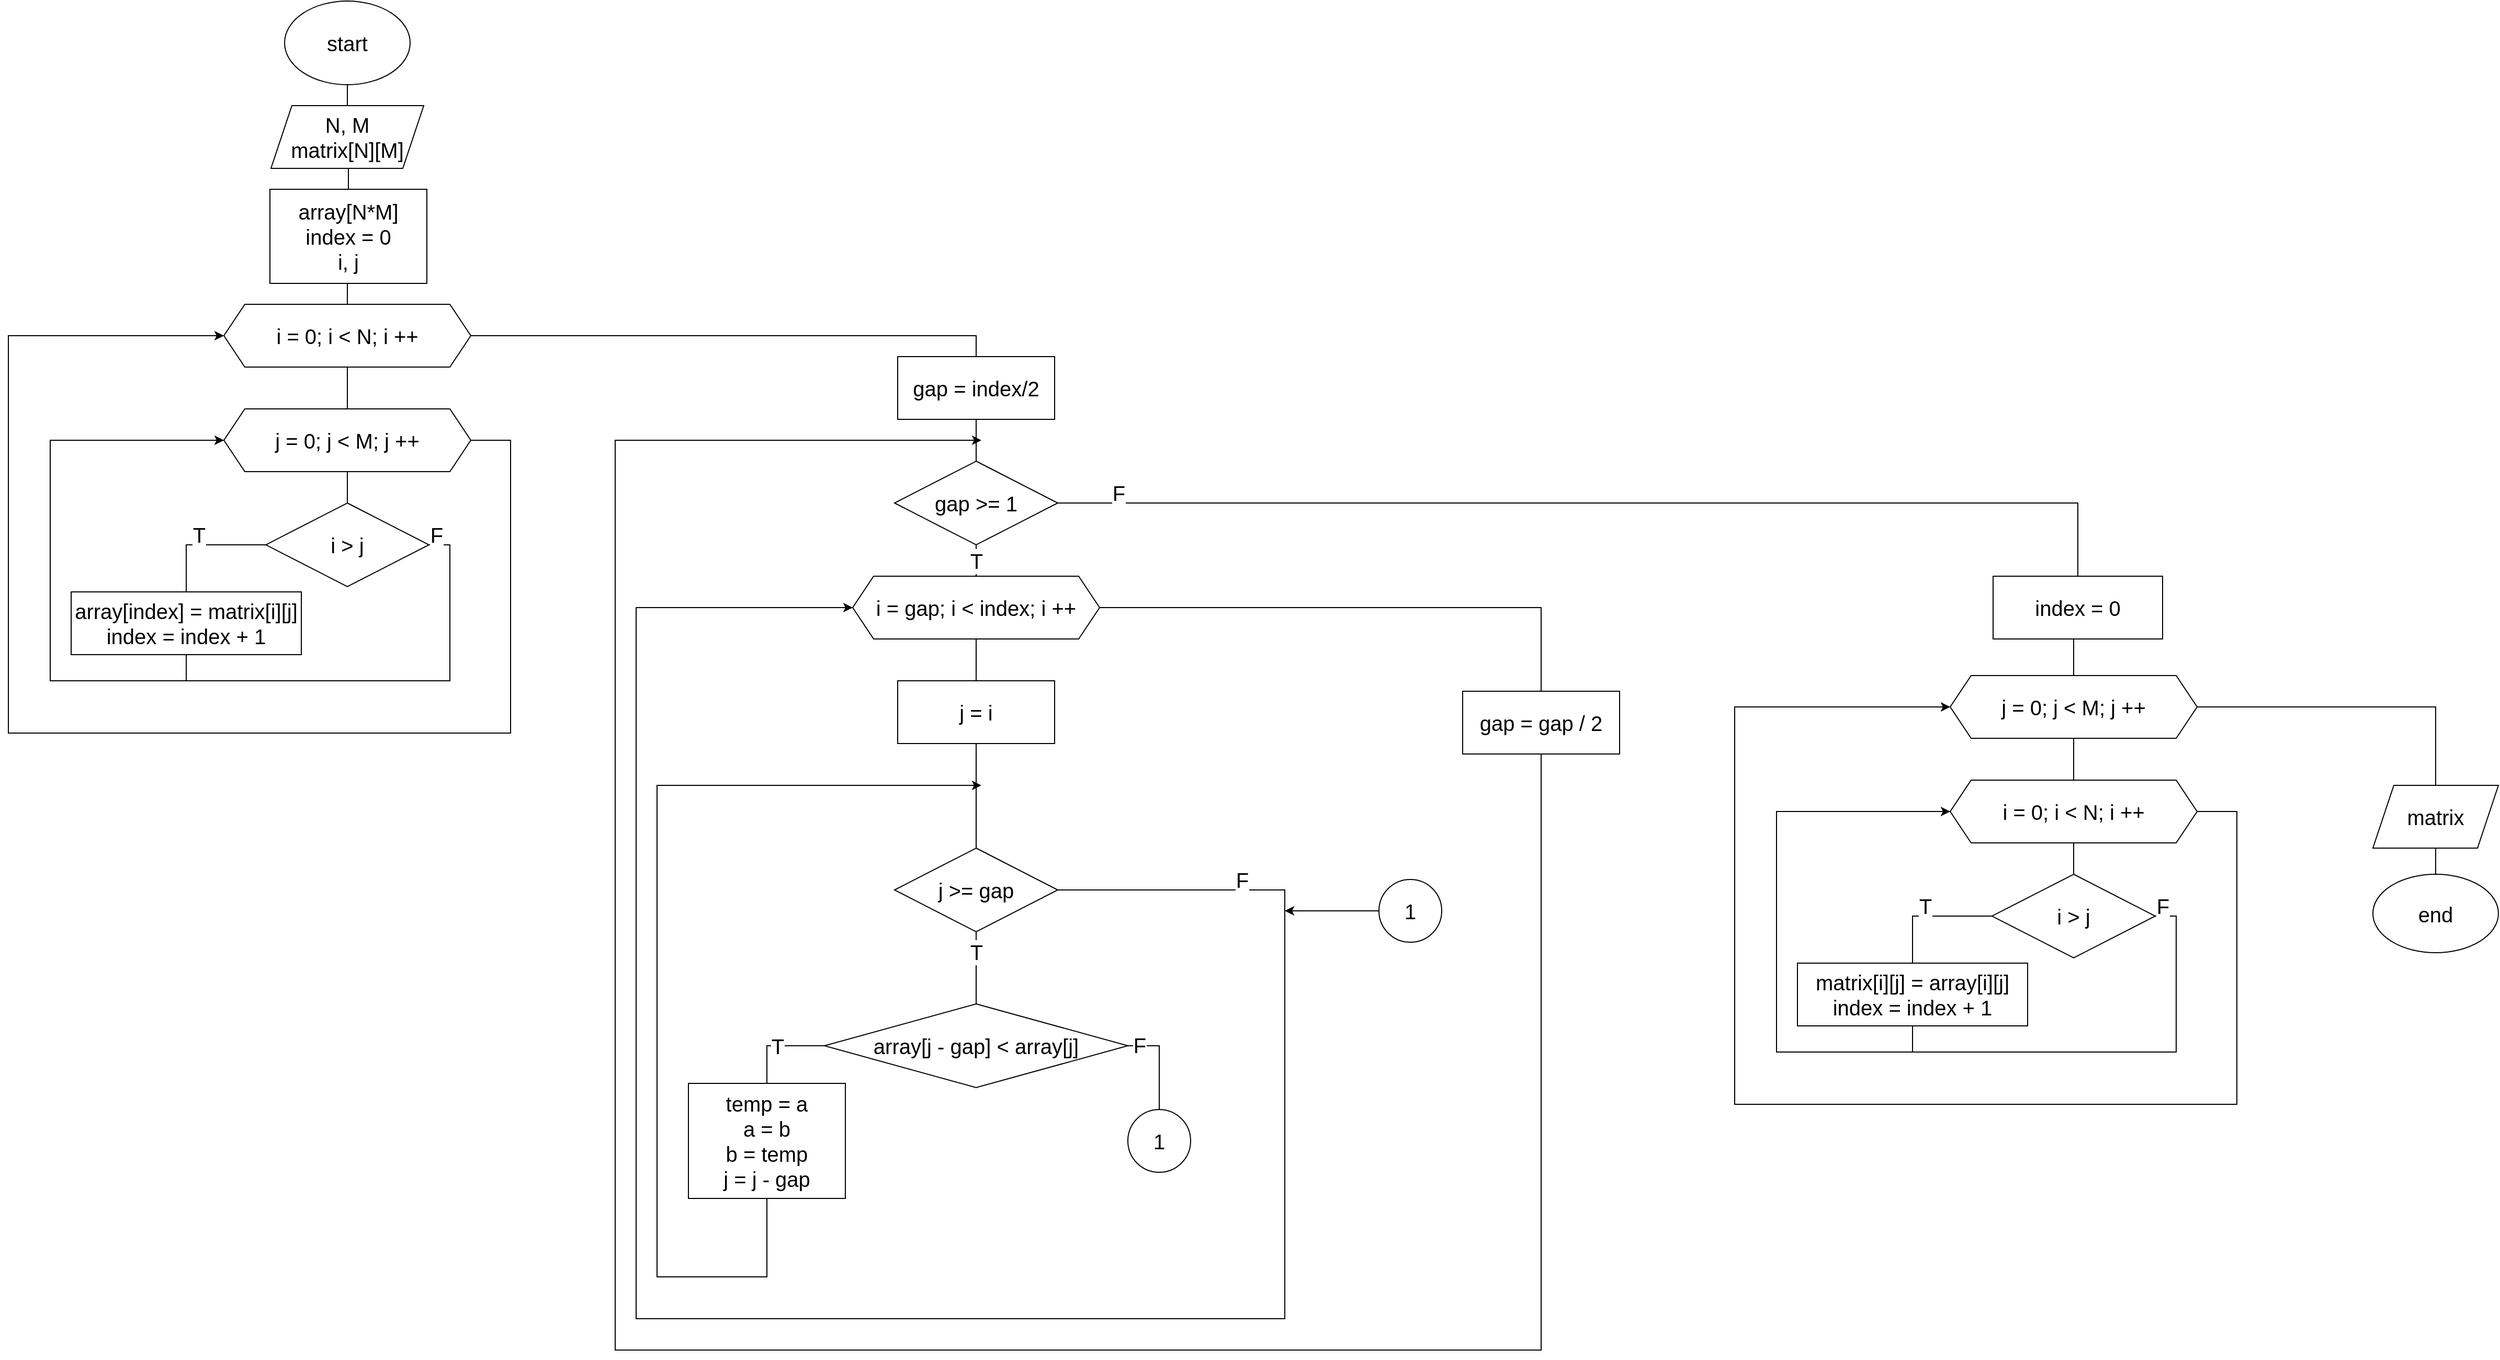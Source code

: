 <mxfile version="15.8.7" type="device"><diagram id="6JETE2p2k07lJbBTGSUk" name="Page-1"><mxGraphModel dx="2966" dy="1854" grid="1" gridSize="10" guides="1" tooltips="1" connect="1" arrows="1" fold="1" page="1" pageScale="1" pageWidth="827" pageHeight="1169" math="0" shadow="0"><root><mxCell id="0"/><mxCell id="1" parent="0"/><mxCell id="Xf9jnwYMQL63ikorXjr7-3" style="edgeStyle=orthogonalEdgeStyle;rounded=0;orthogonalLoop=1;jettySize=auto;html=1;exitX=0.5;exitY=1;exitDx=0;exitDy=0;entryX=0.5;entryY=0;entryDx=0;entryDy=0;fontSize=20;endArrow=none;endFill=0;" parent="1" source="Xf9jnwYMQL63ikorXjr7-1" target="Xf9jnwYMQL63ikorXjr7-2" edge="1"><mxGeometry relative="1" as="geometry"/></mxCell><mxCell id="Xf9jnwYMQL63ikorXjr7-1" value="&lt;font style=&quot;font-size: 20px&quot;&gt;start&lt;/font&gt;" style="ellipse;whiteSpace=wrap;html=1;" parent="1" vertex="1"><mxGeometry x="354" y="20" width="120" height="80" as="geometry"/></mxCell><mxCell id="Xf9jnwYMQL63ikorXjr7-5" style="edgeStyle=orthogonalEdgeStyle;rounded=0;orthogonalLoop=1;jettySize=auto;html=1;exitX=0.5;exitY=1;exitDx=0;exitDy=0;entryX=0.5;entryY=0;entryDx=0;entryDy=0;fontSize=20;endArrow=none;endFill=0;" parent="1" source="Xf9jnwYMQL63ikorXjr7-2" target="Xf9jnwYMQL63ikorXjr7-4" edge="1"><mxGeometry relative="1" as="geometry"/></mxCell><mxCell id="Xf9jnwYMQL63ikorXjr7-2" value="N, M&lt;br&gt;matrix[N][M]" style="shape=parallelogram;perimeter=parallelogramPerimeter;whiteSpace=wrap;html=1;fixedSize=1;fontSize=20;" parent="1" vertex="1"><mxGeometry x="341" y="120" width="146" height="60" as="geometry"/></mxCell><mxCell id="Xf9jnwYMQL63ikorXjr7-7" style="edgeStyle=orthogonalEdgeStyle;rounded=0;orthogonalLoop=1;jettySize=auto;html=1;exitX=0.5;exitY=1;exitDx=0;exitDy=0;entryX=0.5;entryY=0;entryDx=0;entryDy=0;fontSize=20;endArrow=none;endFill=0;" parent="1" source="Xf9jnwYMQL63ikorXjr7-4" target="Xf9jnwYMQL63ikorXjr7-6" edge="1"><mxGeometry relative="1" as="geometry"/></mxCell><mxCell id="Xf9jnwYMQL63ikorXjr7-4" value="array[N*M]&lt;br&gt;index = 0&lt;br&gt;i, j" style="rounded=0;whiteSpace=wrap;html=1;fontSize=20;" parent="1" vertex="1"><mxGeometry x="340" y="200" width="150" height="90" as="geometry"/></mxCell><mxCell id="Xf9jnwYMQL63ikorXjr7-9" style="edgeStyle=orthogonalEdgeStyle;rounded=0;orthogonalLoop=1;jettySize=auto;html=1;exitX=0.5;exitY=1;exitDx=0;exitDy=0;entryX=0.5;entryY=0;entryDx=0;entryDy=0;fontSize=20;endArrow=none;endFill=0;" parent="1" source="Xf9jnwYMQL63ikorXjr7-6" target="Xf9jnwYMQL63ikorXjr7-8" edge="1"><mxGeometry relative="1" as="geometry"/></mxCell><mxCell id="Xf9jnwYMQL63ikorXjr7-20" style="edgeStyle=orthogonalEdgeStyle;rounded=0;orthogonalLoop=1;jettySize=auto;html=1;exitX=1;exitY=0.5;exitDx=0;exitDy=0;entryX=0.5;entryY=0;entryDx=0;entryDy=0;fontSize=20;endArrow=none;endFill=0;" parent="1" source="Xf9jnwYMQL63ikorXjr7-6" target="Xf9jnwYMQL63ikorXjr7-19" edge="1"><mxGeometry relative="1" as="geometry"/></mxCell><mxCell id="Xf9jnwYMQL63ikorXjr7-6" value="i = 0; i &amp;lt; N; i ++" style="shape=hexagon;perimeter=hexagonPerimeter2;whiteSpace=wrap;html=1;fixedSize=1;fontSize=20;" parent="1" vertex="1"><mxGeometry x="296" y="310" width="236" height="60" as="geometry"/></mxCell><mxCell id="Xf9jnwYMQL63ikorXjr7-12" style="edgeStyle=orthogonalEdgeStyle;rounded=0;orthogonalLoop=1;jettySize=auto;html=1;exitX=0.5;exitY=1;exitDx=0;exitDy=0;entryX=0.5;entryY=0;entryDx=0;entryDy=0;fontSize=20;endArrow=none;endFill=0;" parent="1" source="Xf9jnwYMQL63ikorXjr7-8" target="Xf9jnwYMQL63ikorXjr7-11" edge="1"><mxGeometry relative="1" as="geometry"/></mxCell><mxCell id="Xf9jnwYMQL63ikorXjr7-18" style="edgeStyle=orthogonalEdgeStyle;rounded=0;orthogonalLoop=1;jettySize=auto;html=1;exitX=1;exitY=0.5;exitDx=0;exitDy=0;entryX=0;entryY=0.5;entryDx=0;entryDy=0;fontSize=20;endArrow=classic;endFill=1;" parent="1" source="Xf9jnwYMQL63ikorXjr7-8" target="Xf9jnwYMQL63ikorXjr7-6" edge="1"><mxGeometry relative="1" as="geometry"><Array as="points"><mxPoint x="570" y="440"/><mxPoint x="570" y="720"/><mxPoint x="90" y="720"/><mxPoint x="90" y="340"/></Array></mxGeometry></mxCell><mxCell id="Xf9jnwYMQL63ikorXjr7-8" value="j = 0; j &amp;lt; M; j ++" style="shape=hexagon;perimeter=hexagonPerimeter2;whiteSpace=wrap;html=1;fixedSize=1;fontSize=20;" parent="1" vertex="1"><mxGeometry x="296" y="410" width="236" height="60" as="geometry"/></mxCell><mxCell id="Xf9jnwYMQL63ikorXjr7-13" value="T" style="edgeStyle=orthogonalEdgeStyle;rounded=0;orthogonalLoop=1;jettySize=auto;html=1;exitX=0;exitY=0.5;exitDx=0;exitDy=0;fontSize=20;endArrow=none;endFill=0;entryX=0.5;entryY=0;entryDx=0;entryDy=0;" parent="1" source="Xf9jnwYMQL63ikorXjr7-11" target="Xf9jnwYMQL63ikorXjr7-14" edge="1"><mxGeometry x="0.057" y="-10" relative="1" as="geometry"><mxPoint x="270" y="540" as="targetPoint"/><mxPoint as="offset"/></mxGeometry></mxCell><mxCell id="Xf9jnwYMQL63ikorXjr7-16" value="F" style="edgeStyle=orthogonalEdgeStyle;rounded=0;orthogonalLoop=1;jettySize=auto;html=1;exitX=1;exitY=0.5;exitDx=0;exitDy=0;entryX=0;entryY=0.5;entryDx=0;entryDy=0;fontSize=20;endArrow=none;endFill=0;" parent="1" source="Xf9jnwYMQL63ikorXjr7-11" target="Xf9jnwYMQL63ikorXjr7-8" edge="1"><mxGeometry x="-0.986" y="10" relative="1" as="geometry"><Array as="points"><mxPoint x="512" y="540"/><mxPoint x="512" y="670"/><mxPoint x="130" y="670"/><mxPoint x="130" y="440"/></Array><mxPoint as="offset"/></mxGeometry></mxCell><mxCell id="Xf9jnwYMQL63ikorXjr7-11" value="i &amp;gt; j" style="rhombus;whiteSpace=wrap;html=1;fontSize=20;" parent="1" vertex="1"><mxGeometry x="336" y="500" width="156" height="80" as="geometry"/></mxCell><mxCell id="Xf9jnwYMQL63ikorXjr7-17" style="edgeStyle=orthogonalEdgeStyle;rounded=0;orthogonalLoop=1;jettySize=auto;html=1;exitX=0.5;exitY=1;exitDx=0;exitDy=0;entryX=0;entryY=0.5;entryDx=0;entryDy=0;fontSize=20;endArrow=classic;endFill=1;" parent="1" source="Xf9jnwYMQL63ikorXjr7-14" target="Xf9jnwYMQL63ikorXjr7-8" edge="1"><mxGeometry relative="1" as="geometry"><Array as="points"><mxPoint x="260" y="670"/><mxPoint x="130" y="670"/><mxPoint x="130" y="440"/></Array></mxGeometry></mxCell><mxCell id="Xf9jnwYMQL63ikorXjr7-14" value="array[index] = matrix[i][j]&lt;br&gt;index = index + 1" style="rounded=0;whiteSpace=wrap;html=1;fontSize=20;" parent="1" vertex="1"><mxGeometry x="150" y="585" width="220" height="60" as="geometry"/></mxCell><mxCell id="Xf9jnwYMQL63ikorXjr7-22" style="edgeStyle=orthogonalEdgeStyle;rounded=0;orthogonalLoop=1;jettySize=auto;html=1;exitX=0.5;exitY=1;exitDx=0;exitDy=0;entryX=0.5;entryY=0;entryDx=0;entryDy=0;fontSize=20;endArrow=none;endFill=0;" parent="1" source="Xf9jnwYMQL63ikorXjr7-19" target="Xf9jnwYMQL63ikorXjr7-21" edge="1"><mxGeometry relative="1" as="geometry"/></mxCell><mxCell id="Xf9jnwYMQL63ikorXjr7-19" value="gap = index/2" style="rounded=0;whiteSpace=wrap;html=1;fontSize=20;" parent="1" vertex="1"><mxGeometry x="940" y="360" width="150" height="60" as="geometry"/></mxCell><mxCell id="Xf9jnwYMQL63ikorXjr7-24" value="T" style="edgeStyle=orthogonalEdgeStyle;rounded=0;orthogonalLoop=1;jettySize=auto;html=1;exitX=0.5;exitY=1;exitDx=0;exitDy=0;entryX=0.5;entryY=0;entryDx=0;entryDy=0;fontSize=20;endArrow=none;endFill=0;" parent="1" source="Xf9jnwYMQL63ikorXjr7-21" target="Xf9jnwYMQL63ikorXjr7-23" edge="1"><mxGeometry relative="1" as="geometry"/></mxCell><mxCell id="yqNRjsWzFF9DEq0cQXq6-15" style="edgeStyle=orthogonalEdgeStyle;rounded=0;jumpSize=6;orthogonalLoop=1;jettySize=auto;html=1;exitX=1;exitY=0.5;exitDx=0;exitDy=0;fontSize=20;endArrow=none;endFill=0;entryX=0.5;entryY=0;entryDx=0;entryDy=0;" edge="1" parent="1" source="Xf9jnwYMQL63ikorXjr7-21" target="yqNRjsWzFF9DEq0cQXq6-28"><mxGeometry relative="1" as="geometry"><mxPoint x="1830" y="670.0" as="targetPoint"/></mxGeometry></mxCell><mxCell id="yqNRjsWzFF9DEq0cQXq6-16" value="F" style="edgeLabel;html=1;align=center;verticalAlign=middle;resizable=0;points=[];fontSize=20;" vertex="1" connectable="0" parent="yqNRjsWzFF9DEq0cQXq6-15"><mxGeometry x="-0.892" relative="1" as="geometry"><mxPoint x="1" y="-10" as="offset"/></mxGeometry></mxCell><mxCell id="Xf9jnwYMQL63ikorXjr7-21" value="gap &amp;gt;= 1" style="rhombus;whiteSpace=wrap;html=1;fontSize=20;" parent="1" vertex="1"><mxGeometry x="937" y="460" width="156" height="80" as="geometry"/></mxCell><mxCell id="Xf9jnwYMQL63ikorXjr7-26" style="edgeStyle=orthogonalEdgeStyle;rounded=0;orthogonalLoop=1;jettySize=auto;html=1;exitX=0.5;exitY=1;exitDx=0;exitDy=0;entryX=0.5;entryY=0;entryDx=0;entryDy=0;fontSize=20;endArrow=none;endFill=0;" parent="1" source="Xf9jnwYMQL63ikorXjr7-23" target="Xf9jnwYMQL63ikorXjr7-25" edge="1"><mxGeometry relative="1" as="geometry"/></mxCell><mxCell id="yqNRjsWzFF9DEq0cQXq6-12" style="edgeStyle=orthogonalEdgeStyle;rounded=0;jumpSize=6;orthogonalLoop=1;jettySize=auto;html=1;exitX=1;exitY=0.5;exitDx=0;exitDy=0;fontSize=20;endArrow=none;endFill=0;entryX=0.5;entryY=0;entryDx=0;entryDy=0;" edge="1" parent="1" source="Xf9jnwYMQL63ikorXjr7-23" target="yqNRjsWzFF9DEq0cQXq6-13"><mxGeometry relative="1" as="geometry"><mxPoint x="1580" y="599.667" as="targetPoint"/></mxGeometry></mxCell><mxCell id="Xf9jnwYMQL63ikorXjr7-23" value="i = gap; i &amp;lt; index; i ++" style="shape=hexagon;perimeter=hexagonPerimeter2;whiteSpace=wrap;html=1;fixedSize=1;fontSize=20;" parent="1" vertex="1"><mxGeometry x="897" y="570" width="236" height="60" as="geometry"/></mxCell><mxCell id="Xf9jnwYMQL63ikorXjr7-28" style="edgeStyle=orthogonalEdgeStyle;rounded=0;orthogonalLoop=1;jettySize=auto;html=1;exitX=0.5;exitY=1;exitDx=0;exitDy=0;entryX=0.5;entryY=0;entryDx=0;entryDy=0;fontSize=20;endArrow=none;endFill=0;" parent="1" source="Xf9jnwYMQL63ikorXjr7-25" target="Xf9jnwYMQL63ikorXjr7-27" edge="1"><mxGeometry relative="1" as="geometry"/></mxCell><mxCell id="Xf9jnwYMQL63ikorXjr7-25" value="j = i" style="rounded=0;whiteSpace=wrap;html=1;fontSize=20;" parent="1" vertex="1"><mxGeometry x="940" y="670" width="150" height="60" as="geometry"/></mxCell><mxCell id="Xf9jnwYMQL63ikorXjr7-30" value="T" style="edgeStyle=orthogonalEdgeStyle;rounded=0;orthogonalLoop=1;jettySize=auto;html=1;exitX=0.5;exitY=1;exitDx=0;exitDy=0;entryX=0.5;entryY=0;entryDx=0;entryDy=0;fontSize=20;endArrow=none;endFill=0;" parent="1" source="Xf9jnwYMQL63ikorXjr7-27" target="Xf9jnwYMQL63ikorXjr7-29" edge="1"><mxGeometry x="-0.455" relative="1" as="geometry"><mxPoint as="offset"/></mxGeometry></mxCell><mxCell id="yqNRjsWzFF9DEq0cQXq6-4" value="F" style="edgeStyle=orthogonalEdgeStyle;rounded=0;jumpSize=6;orthogonalLoop=1;jettySize=auto;html=1;exitX=1;exitY=0.5;exitDx=0;exitDy=0;fontSize=20;endArrow=classic;endFill=1;entryX=0;entryY=0.5;entryDx=0;entryDy=0;" edge="1" parent="1" source="Xf9jnwYMQL63ikorXjr7-27" target="Xf9jnwYMQL63ikorXjr7-23"><mxGeometry x="-0.835" y="10" relative="1" as="geometry"><mxPoint x="1316" y="950.0" as="targetPoint"/><Array as="points"><mxPoint x="1310" y="870"/><mxPoint x="1310" y="1280"/><mxPoint x="690" y="1280"/><mxPoint x="690" y="600"/></Array><mxPoint as="offset"/></mxGeometry></mxCell><mxCell id="Xf9jnwYMQL63ikorXjr7-27" value="j &amp;gt;= gap" style="rhombus;whiteSpace=wrap;html=1;fontSize=20;" parent="1" vertex="1"><mxGeometry x="937" y="830" width="156" height="80" as="geometry"/></mxCell><mxCell id="yqNRjsWzFF9DEq0cQXq6-2" value="&lt;font style=&quot;font-size: 20px&quot;&gt;T&lt;/font&gt;" style="edgeStyle=orthogonalEdgeStyle;rounded=0;orthogonalLoop=1;jettySize=auto;html=1;exitX=0;exitY=0.5;exitDx=0;exitDy=0;entryX=0.5;entryY=0;entryDx=0;entryDy=0;endArrow=none;endFill=0;jumpSize=6;" edge="1" parent="1" source="Xf9jnwYMQL63ikorXjr7-29" target="Xf9jnwYMQL63ikorXjr7-31"><mxGeometry relative="1" as="geometry"/></mxCell><mxCell id="yqNRjsWzFF9DEq0cQXq6-5" style="edgeStyle=orthogonalEdgeStyle;rounded=0;jumpSize=6;orthogonalLoop=1;jettySize=auto;html=1;exitX=1;exitY=0.5;exitDx=0;exitDy=0;fontSize=20;endArrow=none;endFill=0;" edge="1" parent="1" source="Xf9jnwYMQL63ikorXjr7-29" target="yqNRjsWzFF9DEq0cQXq6-6"><mxGeometry relative="1" as="geometry"><mxPoint x="1080" y="1110" as="targetPoint"/></mxGeometry></mxCell><mxCell id="yqNRjsWzFF9DEq0cQXq6-7" value="F" style="edgeLabel;html=1;align=center;verticalAlign=middle;resizable=0;points=[];fontSize=20;" vertex="1" connectable="0" parent="yqNRjsWzFF9DEq0cQXq6-5"><mxGeometry x="-0.754" y="1" relative="1" as="geometry"><mxPoint as="offset"/></mxGeometry></mxCell><mxCell id="Xf9jnwYMQL63ikorXjr7-29" value="array[j - gap] &amp;lt; array[j]" style="rhombus;whiteSpace=wrap;html=1;fontSize=20;" parent="1" vertex="1"><mxGeometry x="870" y="979" width="290" height="80" as="geometry"/></mxCell><mxCell id="yqNRjsWzFF9DEq0cQXq6-3" style="edgeStyle=orthogonalEdgeStyle;rounded=0;jumpSize=6;orthogonalLoop=1;jettySize=auto;html=1;exitX=0.5;exitY=1;exitDx=0;exitDy=0;fontSize=20;endArrow=classic;endFill=1;" edge="1" parent="1" source="Xf9jnwYMQL63ikorXjr7-31"><mxGeometry relative="1" as="geometry"><mxPoint x="1020" y="770" as="targetPoint"/><Array as="points"><mxPoint x="815" y="1240"/><mxPoint x="710" y="1240"/><mxPoint x="710" y="770"/></Array></mxGeometry></mxCell><mxCell id="Xf9jnwYMQL63ikorXjr7-31" value="temp = a&lt;br&gt;a = b&lt;br&gt;b = temp&lt;br&gt;j = j - gap" style="rounded=0;whiteSpace=wrap;html=1;fontSize=20;" parent="1" vertex="1"><mxGeometry x="740" y="1055" width="150" height="110" as="geometry"/></mxCell><mxCell id="yqNRjsWzFF9DEq0cQXq6-6" value="1" style="ellipse;whiteSpace=wrap;html=1;aspect=fixed;fontSize=20;" vertex="1" parent="1"><mxGeometry x="1160" y="1080" width="60" height="60" as="geometry"/></mxCell><mxCell id="yqNRjsWzFF9DEq0cQXq6-9" style="edgeStyle=orthogonalEdgeStyle;rounded=0;jumpSize=6;orthogonalLoop=1;jettySize=auto;html=1;exitX=0;exitY=0.5;exitDx=0;exitDy=0;fontSize=20;endArrow=classic;endFill=1;" edge="1" parent="1" source="yqNRjsWzFF9DEq0cQXq6-8"><mxGeometry relative="1" as="geometry"><mxPoint x="1310" y="890" as="targetPoint"/></mxGeometry></mxCell><mxCell id="yqNRjsWzFF9DEq0cQXq6-8" value="1" style="ellipse;whiteSpace=wrap;html=1;aspect=fixed;fontSize=20;" vertex="1" parent="1"><mxGeometry x="1400" y="860" width="60" height="60" as="geometry"/></mxCell><mxCell id="yqNRjsWzFF9DEq0cQXq6-14" style="edgeStyle=orthogonalEdgeStyle;rounded=0;jumpSize=6;orthogonalLoop=1;jettySize=auto;html=1;exitX=0.5;exitY=1;exitDx=0;exitDy=0;fontSize=20;endArrow=classic;endFill=1;" edge="1" parent="1" source="yqNRjsWzFF9DEq0cQXq6-13"><mxGeometry relative="1" as="geometry"><mxPoint x="1020" y="440" as="targetPoint"/><Array as="points"><mxPoint x="1555" y="1310"/><mxPoint x="670" y="1310"/><mxPoint x="670" y="440"/></Array></mxGeometry></mxCell><mxCell id="yqNRjsWzFF9DEq0cQXq6-13" value="gap = gap / 2" style="rounded=0;whiteSpace=wrap;html=1;fontSize=20;" vertex="1" parent="1"><mxGeometry x="1480" y="680" width="150" height="60" as="geometry"/></mxCell><mxCell id="yqNRjsWzFF9DEq0cQXq6-18" style="edgeStyle=orthogonalEdgeStyle;rounded=0;orthogonalLoop=1;jettySize=auto;html=1;exitX=0.5;exitY=1;exitDx=0;exitDy=0;entryX=0.5;entryY=0;entryDx=0;entryDy=0;fontSize=20;endArrow=none;endFill=0;" edge="1" parent="1" source="yqNRjsWzFF9DEq0cQXq6-19" target="yqNRjsWzFF9DEq0cQXq6-22"><mxGeometry relative="1" as="geometry"/></mxCell><mxCell id="yqNRjsWzFF9DEq0cQXq6-30" style="edgeStyle=orthogonalEdgeStyle;rounded=0;jumpSize=6;orthogonalLoop=1;jettySize=auto;html=1;exitX=1;exitY=0.5;exitDx=0;exitDy=0;fontSize=20;endArrow=none;endFill=0;" edge="1" parent="1" source="yqNRjsWzFF9DEq0cQXq6-19" target="yqNRjsWzFF9DEq0cQXq6-31"><mxGeometry relative="1" as="geometry"><mxPoint x="2420" y="800.0" as="targetPoint"/></mxGeometry></mxCell><mxCell id="yqNRjsWzFF9DEq0cQXq6-19" value="j = 0; j &amp;lt; M; j ++" style="shape=hexagon;perimeter=hexagonPerimeter2;whiteSpace=wrap;html=1;fixedSize=1;fontSize=20;" vertex="1" parent="1"><mxGeometry x="1946" y="665" width="236" height="60" as="geometry"/></mxCell><mxCell id="yqNRjsWzFF9DEq0cQXq6-20" style="edgeStyle=orthogonalEdgeStyle;rounded=0;orthogonalLoop=1;jettySize=auto;html=1;exitX=0.5;exitY=1;exitDx=0;exitDy=0;entryX=0.5;entryY=0;entryDx=0;entryDy=0;fontSize=20;endArrow=none;endFill=0;" edge="1" parent="1" source="yqNRjsWzFF9DEq0cQXq6-22" target="yqNRjsWzFF9DEq0cQXq6-25"><mxGeometry relative="1" as="geometry"/></mxCell><mxCell id="yqNRjsWzFF9DEq0cQXq6-21" style="edgeStyle=orthogonalEdgeStyle;rounded=0;orthogonalLoop=1;jettySize=auto;html=1;exitX=1;exitY=0.5;exitDx=0;exitDy=0;entryX=0;entryY=0.5;entryDx=0;entryDy=0;fontSize=20;endArrow=classic;endFill=1;" edge="1" parent="1" source="yqNRjsWzFF9DEq0cQXq6-22" target="yqNRjsWzFF9DEq0cQXq6-19"><mxGeometry relative="1" as="geometry"><Array as="points"><mxPoint x="2220" y="795"/><mxPoint x="2220" y="1075"/><mxPoint x="1740" y="1075"/><mxPoint x="1740" y="695"/></Array></mxGeometry></mxCell><mxCell id="yqNRjsWzFF9DEq0cQXq6-22" value="i = 0; i &amp;lt; N; i ++" style="shape=hexagon;perimeter=hexagonPerimeter2;whiteSpace=wrap;html=1;fixedSize=1;fontSize=20;" vertex="1" parent="1"><mxGeometry x="1946" y="765" width="236" height="60" as="geometry"/></mxCell><mxCell id="yqNRjsWzFF9DEq0cQXq6-23" value="T" style="edgeStyle=orthogonalEdgeStyle;rounded=0;orthogonalLoop=1;jettySize=auto;html=1;exitX=0;exitY=0.5;exitDx=0;exitDy=0;fontSize=20;endArrow=none;endFill=0;entryX=0.5;entryY=0;entryDx=0;entryDy=0;" edge="1" parent="1" source="yqNRjsWzFF9DEq0cQXq6-25" target="yqNRjsWzFF9DEq0cQXq6-27"><mxGeometry x="0.057" y="-10" relative="1" as="geometry"><mxPoint x="1920" y="895" as="targetPoint"/><mxPoint as="offset"/></mxGeometry></mxCell><mxCell id="yqNRjsWzFF9DEq0cQXq6-24" value="F" style="edgeStyle=orthogonalEdgeStyle;rounded=0;orthogonalLoop=1;jettySize=auto;html=1;exitX=1;exitY=0.5;exitDx=0;exitDy=0;entryX=0;entryY=0.5;entryDx=0;entryDy=0;fontSize=20;endArrow=none;endFill=0;" edge="1" parent="1" source="yqNRjsWzFF9DEq0cQXq6-25" target="yqNRjsWzFF9DEq0cQXq6-22"><mxGeometry x="-0.986" y="10" relative="1" as="geometry"><Array as="points"><mxPoint x="2162" y="895"/><mxPoint x="2162" y="1025"/><mxPoint x="1780" y="1025"/><mxPoint x="1780" y="795"/></Array><mxPoint as="offset"/></mxGeometry></mxCell><mxCell id="yqNRjsWzFF9DEq0cQXq6-25" value="i &amp;gt; j" style="rhombus;whiteSpace=wrap;html=1;fontSize=20;" vertex="1" parent="1"><mxGeometry x="1986" y="855" width="156" height="80" as="geometry"/></mxCell><mxCell id="yqNRjsWzFF9DEq0cQXq6-26" style="edgeStyle=orthogonalEdgeStyle;rounded=0;orthogonalLoop=1;jettySize=auto;html=1;exitX=0.5;exitY=1;exitDx=0;exitDy=0;entryX=0;entryY=0.5;entryDx=0;entryDy=0;fontSize=20;endArrow=classic;endFill=1;" edge="1" parent="1" source="yqNRjsWzFF9DEq0cQXq6-27" target="yqNRjsWzFF9DEq0cQXq6-22"><mxGeometry relative="1" as="geometry"><Array as="points"><mxPoint x="1910" y="1025"/><mxPoint x="1780" y="1025"/><mxPoint x="1780" y="795"/></Array></mxGeometry></mxCell><mxCell id="yqNRjsWzFF9DEq0cQXq6-27" value="matrix[i][j] = array[i][j]&lt;br&gt;index = index + 1" style="rounded=0;whiteSpace=wrap;html=1;fontSize=20;" vertex="1" parent="1"><mxGeometry x="1800" y="940" width="220" height="60" as="geometry"/></mxCell><mxCell id="yqNRjsWzFF9DEq0cQXq6-29" style="edgeStyle=orthogonalEdgeStyle;rounded=0;jumpSize=6;orthogonalLoop=1;jettySize=auto;html=1;exitX=0.5;exitY=1;exitDx=0;exitDy=0;entryX=0.5;entryY=0;entryDx=0;entryDy=0;fontSize=20;endArrow=none;endFill=0;" edge="1" parent="1" source="yqNRjsWzFF9DEq0cQXq6-28" target="yqNRjsWzFF9DEq0cQXq6-19"><mxGeometry relative="1" as="geometry"/></mxCell><mxCell id="yqNRjsWzFF9DEq0cQXq6-28" value="index = 0" style="rounded=0;whiteSpace=wrap;html=1;fontSize=20;" vertex="1" parent="1"><mxGeometry x="1987" y="570" width="162" height="60" as="geometry"/></mxCell><mxCell id="yqNRjsWzFF9DEq0cQXq6-33" style="edgeStyle=orthogonalEdgeStyle;rounded=0;jumpSize=6;orthogonalLoop=1;jettySize=auto;html=1;exitX=0.5;exitY=1;exitDx=0;exitDy=0;entryX=0.5;entryY=0;entryDx=0;entryDy=0;fontSize=20;endArrow=none;endFill=0;" edge="1" parent="1" source="yqNRjsWzFF9DEq0cQXq6-31" target="yqNRjsWzFF9DEq0cQXq6-32"><mxGeometry relative="1" as="geometry"/></mxCell><mxCell id="yqNRjsWzFF9DEq0cQXq6-31" value="matrix" style="shape=parallelogram;perimeter=parallelogramPerimeter;whiteSpace=wrap;html=1;fixedSize=1;fontSize=20;" vertex="1" parent="1"><mxGeometry x="2350" y="770.0" width="120" height="60" as="geometry"/></mxCell><mxCell id="yqNRjsWzFF9DEq0cQXq6-32" value="end" style="ellipse;whiteSpace=wrap;html=1;fontSize=20;" vertex="1" parent="1"><mxGeometry x="2350" y="855" width="120" height="75" as="geometry"/></mxCell></root></mxGraphModel></diagram></mxfile>